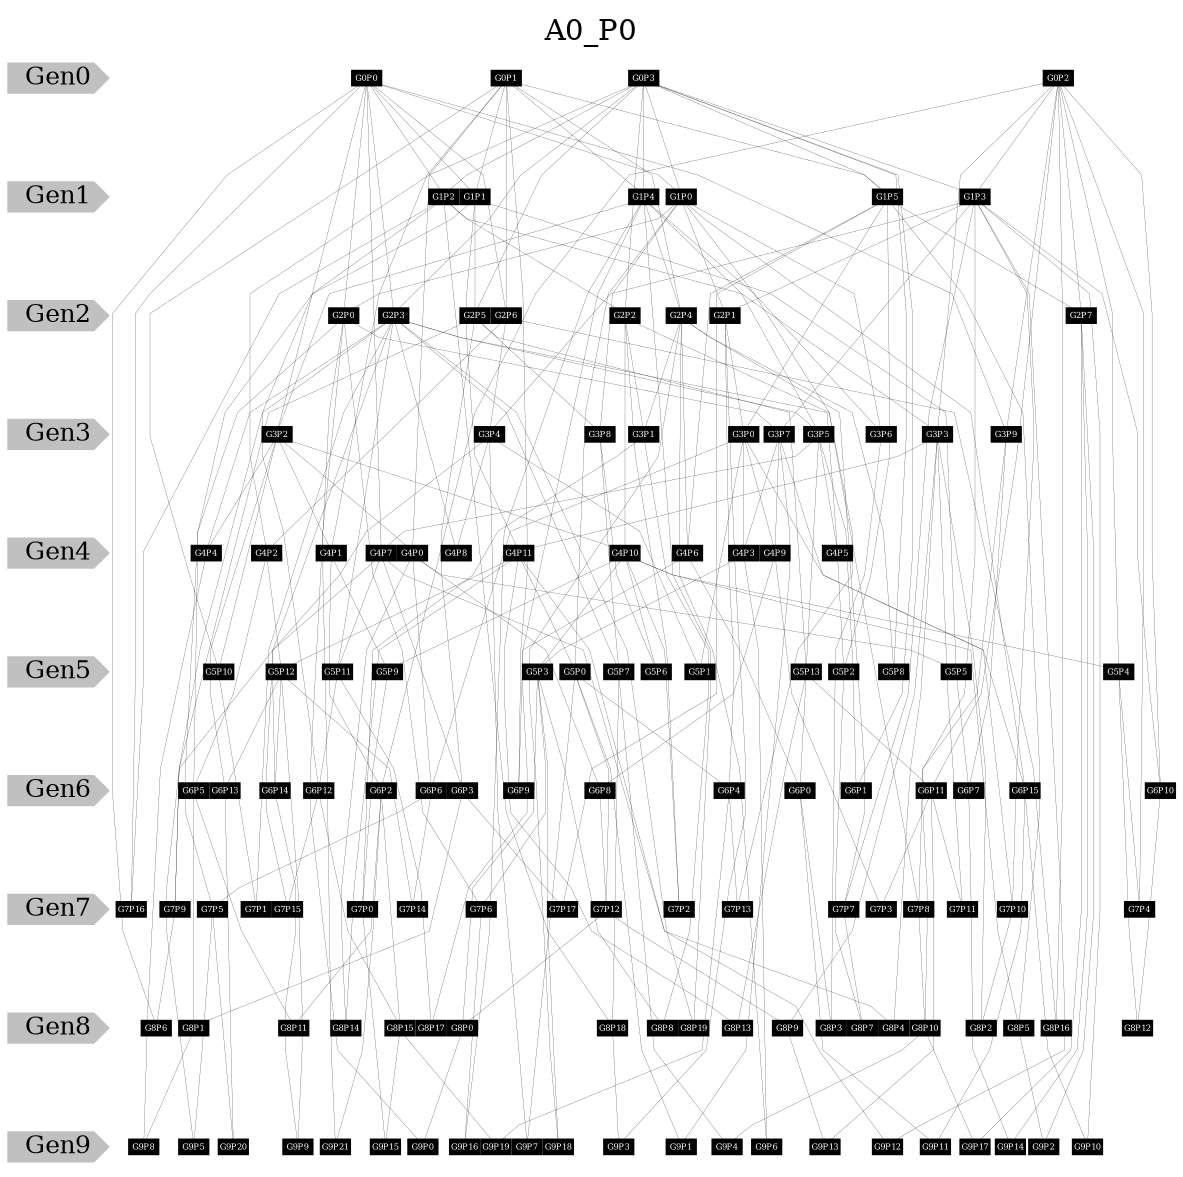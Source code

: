 graph A0_P0 {
    label = A0_P0;
    labelloc=tp; rankdir=TD;graph [splines=polyline, nodesep=0.01, ranksep=0.5];node[color=black style=filled shape=box fontcolor=white fixedsize=true width=.2 height=.1 fontsize=4];edge[penwidth=.1];
    subgraph Generations {
        node[color=grey style=filled fontsize=12 shape=cds fontcolor=black fixedsize=false];edge[style=invis]
        Gen0 -- Gen1 -- Gen2 -- Gen3 -- Gen4 -- Gen5 -- Gen6 -- Gen7 -- Gen8 -- Gen9;
    }
    {rank=same;Gen0;G0P0;G0P1;G0P2;G0P3;}
    {rank=same;Gen1;G1P0;G1P1;G1P2;G1P3;G1P4;G1P5;}
    {rank=same;Gen2;G2P0;G2P1;G2P2;G2P3;G2P4;G2P5;G2P6;G2P7;}
    {rank=same;Gen3;G3P0;G3P1;G3P2;G3P3;G3P4;G3P5;G3P6;G3P7;G3P8;G3P9;}
    {rank=same;Gen4;G4P0;G4P1;G4P2;G4P3;G4P4;G4P5;G4P6;G4P7;G4P8;G4P9;G4P10;G4P11;}
    {rank=same;Gen5;G5P0;G5P1;G5P2;G5P3;G5P4;G5P5;G5P6;G5P7;G5P8;G5P9;G5P10;G5P11;G5P12;G5P13;}
    {rank=same;Gen6;G6P0;G6P1;G6P2;G6P3;G6P4;G6P5;G6P6;G6P7;G6P8;G6P9;G6P10;G6P11;G6P12;G6P13;G6P14;G6P15;}
    {rank=same;Gen7;G7P0;G7P1;G7P2;G7P3;G7P4;G7P5;G7P6;G7P7;G7P8;G7P9;G7P10;G7P11;G7P12;G7P13;G7P14;G7P15;G7P16;G7P17;}
    {rank=same;Gen8;G8P0;G8P1;G8P2;G8P3;G8P4;G8P5;G8P6;G8P7;G8P8;G8P9;G8P10;G8P11;G8P12;G8P13;G8P14;G8P15;G8P16;G8P17;G8P18;G8P19;}
    {rank=same;Gen9;G9P0;G9P1;G9P2;G9P3;G9P4;G9P5;G9P6;G9P7;G9P8;G9P9;G9P10;G9P11;G9P12;G9P13;G9P14;G9P15;G9P16;G9P17;G9P18;G9P19;G9P20;G9P21;}
    G0P0 -- G1P0;
    G0P0 -- G1P1;
    G0P0 -- G1P2;
    G0P0 -- G2P0;
    G0P0 -- G2P3;
    G0P0 -- G2P6;
    G0P0 -- G3P2;
    G0P0 -- G3P9;
    G0P0 -- G4P7;
    G0P0 -- G7P16;
    G0P0 -- G8P6;
    G0P1 -- G1P1;
    G0P1 -- G1P4;
    G0P1 -- G1P5;
    G0P1 -- G2P4;
    G0P1 -- G2P6;
    G0P1 -- G4P0;
    G0P1 -- G4P1;
    G0P1 -- G5P10;
    G0P1 -- G6P9;
    G0P2 -- G1P3;
    G0P2 -- G2P7;
    G0P2 -- G3P3;
    G0P2 -- G3P9;
    G0P2 -- G5P4;
    G0P2 -- G6P2;
    G0P2 -- G6P10;
    G0P2 -- G6P11;
    G0P2 -- G7P4;
    G0P2 -- G8P16;
    G0P3 -- G1P0;
    G0P3 -- G1P2;
    G0P3 -- G1P3;
    G0P3 -- G1P4;
    G0P3 -- G1P5;
    G0P3 -- G2P2;
    G0P3 -- G2P3;
    G0P3 -- G2P5;
    G0P3 -- G4P2;
    G0P3 -- G5P8;
    G0P3 -- G6P1;
    G1P0 -- G2P0;
    G1P0 -- G2P1;
    G1P0 -- G3P6;
    G1P0 -- G3P8;
    G1P0 -- G5P0;
    G1P0 -- G6P15;
    G1P0 -- G7P13;
    G1P1 -- G2P5;
    G1P1 -- G4P11;
    G1P1 -- G5P5;
    G1P1 -- G7P5;
    G1P2 -- G2P2;
    G1P2 -- G3P3;
    G1P2 -- G6P12;
    G1P2 -- G7P16;
    G1P2 -- G8P18;
    G1P3 -- G2P1;
    G1P3 -- G3P4;
    G1P3 -- G3P7;
    G1P3 -- G6P10;
    G1P3 -- G7P7;
    G1P3 -- G7P8;
    G1P3 -- G7P10;
    G1P3 -- G9P10;
    G1P3 -- G9P12;
    G1P4 -- G2P4;
    G1P4 -- G3P2;
    G1P4 -- G3P5;
    G1P4 -- G3P6;
    G1P4 -- G6P9;
    G1P4 -- G8P19;
    G1P4 -- G9P16;
    G1P5 -- G2P7;
    G1P5 -- G3P0;
    G1P5 -- G4P6;
    G1P5 -- G5P2;
    G1P5 -- G7P17;
    G1P5 -- G8P5;
    G2P0 -- G3P7;
    G2P0 -- G6P5;
    G2P0 -- G7P6;
    G2P0 -- G9P0;
    G2P0 -- G9P21;
    G2P1 -- G3P0;
    G2P1 -- G6P4;
    G2P1 -- G9P3;
    G2P2 -- G3P1;
    G2P2 -- G4P10;
    G2P2 -- G7P2;
    G2P2 -- G7P8;
    G2P3 -- G3P5;
    G2P3 -- G4P4;
    G2P3 -- G4P5;
    G2P3 -- G4P8;
    G2P3 -- G5P7;
    G2P3 -- G5P11;
    G2P3 -- G7P1;
    G2P3 -- G7P15;
    G2P3 -- G8P19;
    G2P3 -- G9P5;
    G2P4 -- G3P1;
    G2P4 -- G4P6;
    G2P4 -- G5P8;
    G2P4 -- G7P7;
    G2P4 -- G9P6;
    G2P4 -- G9P18;
    G2P5 -- G3P8;
    G2P5 -- G5P13;
    G2P5 -- G6P3;
    G2P5 -- G7P9;
    G2P6 -- G3P4;
    G2P6 -- G4P2;
    G2P6 -- G8P16;
    G2P7 -- G9P2;
    G2P7 -- G9P14;
    G2P7 -- G9P17;
    G3P0 -- G4P3;
    G3P0 -- G4P9;
    G3P0 -- G5P1;
    G3P0 -- G6P6;
    G3P0 -- G6P15;
    G3P1 -- G7P0;
    G3P1 -- G8P8;
    G3P2 -- G4P0;
    G3P2 -- G4P1;
    G3P2 -- G4P4;
    G3P2 -- G4P10;
    G3P2 -- G5P10;
    G3P2 -- G6P13;
    G3P3 -- G4P11;
    G3P3 -- G7P11;
    G3P3 -- G8P2;
    G3P3 -- G8P4;
    G3P3 -- G8P9;
    G3P4 -- G4P8;
    G3P4 -- G5P1;
    G3P4 -- G7P9;
    G3P4 -- G9P7;
    G3P5 -- G4P5;
    G3P5 -- G4P7;
    G3P5 -- G5P13;
    G3P5 -- G6P1;
    G3P6 -- G8P3;
    G3P7 -- G4P3;
    G3P7 -- G4P9;
    G3P7 -- G7P10;
    G3P7 -- G9P1;
    G3P8 -- G5P6;
    G3P8 -- G5P7;
    G3P9 -- G6P7;
    G3P9 -- G8P10;
    G4P0 -- G5P5;
    G4P0 -- G6P6;
    G4P0 -- G6P8;
    G4P0 -- G8P14;
    G4P1 -- G5P9;
    G4P1 -- G6P2;
    G4P2 -- G5P12;
    G4P2 -- G6P5;
    G4P3 -- G5P3;
    G4P3 -- G9P6;
    G4P4 -- G9P8;
    G4P5 -- G5P2;
    G4P6 -- G6P0;
    G4P6 -- G8P17;
    G4P7 -- G5P11;
    G4P7 -- G6P3;
    G4P7 -- G6P14;
    G4P7 -- G9P12;
    G4P9 -- G6P8;
    G4P9 -- G7P3;
    G4P10 -- G5P3;
    G4P10 -- G5P4;
    G4P10 -- G5P6;
    G4P10 -- G5P9;
    G4P10 -- G7P2;
    G4P10 -- G8P5;
    G4P11 -- G5P0;
    G4P11 -- G5P12;
    G4P11 -- G8P4;
    G4P11 -- G8P13;
    G4P11 -- G8P14;
    G5P0 -- G6P4;
    G5P0 -- G7P12;
    G5P0 -- G9P1;
    G5P0 -- G9P7;
    G5P2 -- G8P7;
    G5P3 -- G7P6;
    G5P3 -- G8P0;
    G5P3 -- G8P8;
    G5P3 -- G9P18;
    G5P4 -- G7P4;
    G5P4 -- G8P12;
    G5P5 -- G6P7;
    G5P7 -- G8P18;
    G5P7 -- G9P4;
    G5P9 -- G7P0;
    G5P10 -- G7P1;
    G5P11 -- G6P12;
    G5P11 -- G8P17;
    G5P12 -- G6P13;
    G5P12 -- G6P14;
    G5P12 -- G7P14;
    G5P12 -- G9P9;
    G5P13 -- G6P0;
    G5P13 -- G6P11;
    G5P13 -- G8P13;
    G6P0 -- G8P3;
    G6P0 -- G9P11;
    G6P2 -- G8P11;
    G6P2 -- G8P15;
    G6P2 -- G9P21;
    G6P3 -- G7P17;
    G6P3 -- G8P1;
    G6P4 -- G7P13;
    G6P4 -- G9P19;
    G6P5 -- G8P1;
    G6P5 -- G8P11;
    G6P6 -- G7P5;
    G6P6 -- G7P14;
    G6P7 -- G9P14;
    G6P8 -- G7P12;
    G6P10 -- G8P12;
    G6P11 -- G7P3;
    G6P11 -- G7P11;
    G6P11 -- G9P13;
    G6P12 -- G7P15;
    G6P12 -- G8P15;
    G6P13 -- G9P20;
    G6P14 -- G9P9;
    G6P15 -- G9P10;
    G6P15 -- G9P11;
    G7P0 -- G9P15;
    G7P5 -- G9P5;
    G7P5 -- G9P20;
    G7P6 -- G9P16;
    G7P7 -- G8P7;
    G7P8 -- G8P10;
    G7P9 -- G8P6;
    G7P10 -- G8P2;
    G7P12 -- G8P0;
    G7P12 -- G8P9;
    G8P0 -- G9P0;
    G8P1 -- G9P8;
    G8P5 -- G9P2;
    G8P9 -- G9P13;
    G8P10 -- G9P4;
    G8P10 -- G9P17;
    G8P15 -- G9P15;
    G8P15 -- G9P19;
    G8P18 -- G9P3;
}
